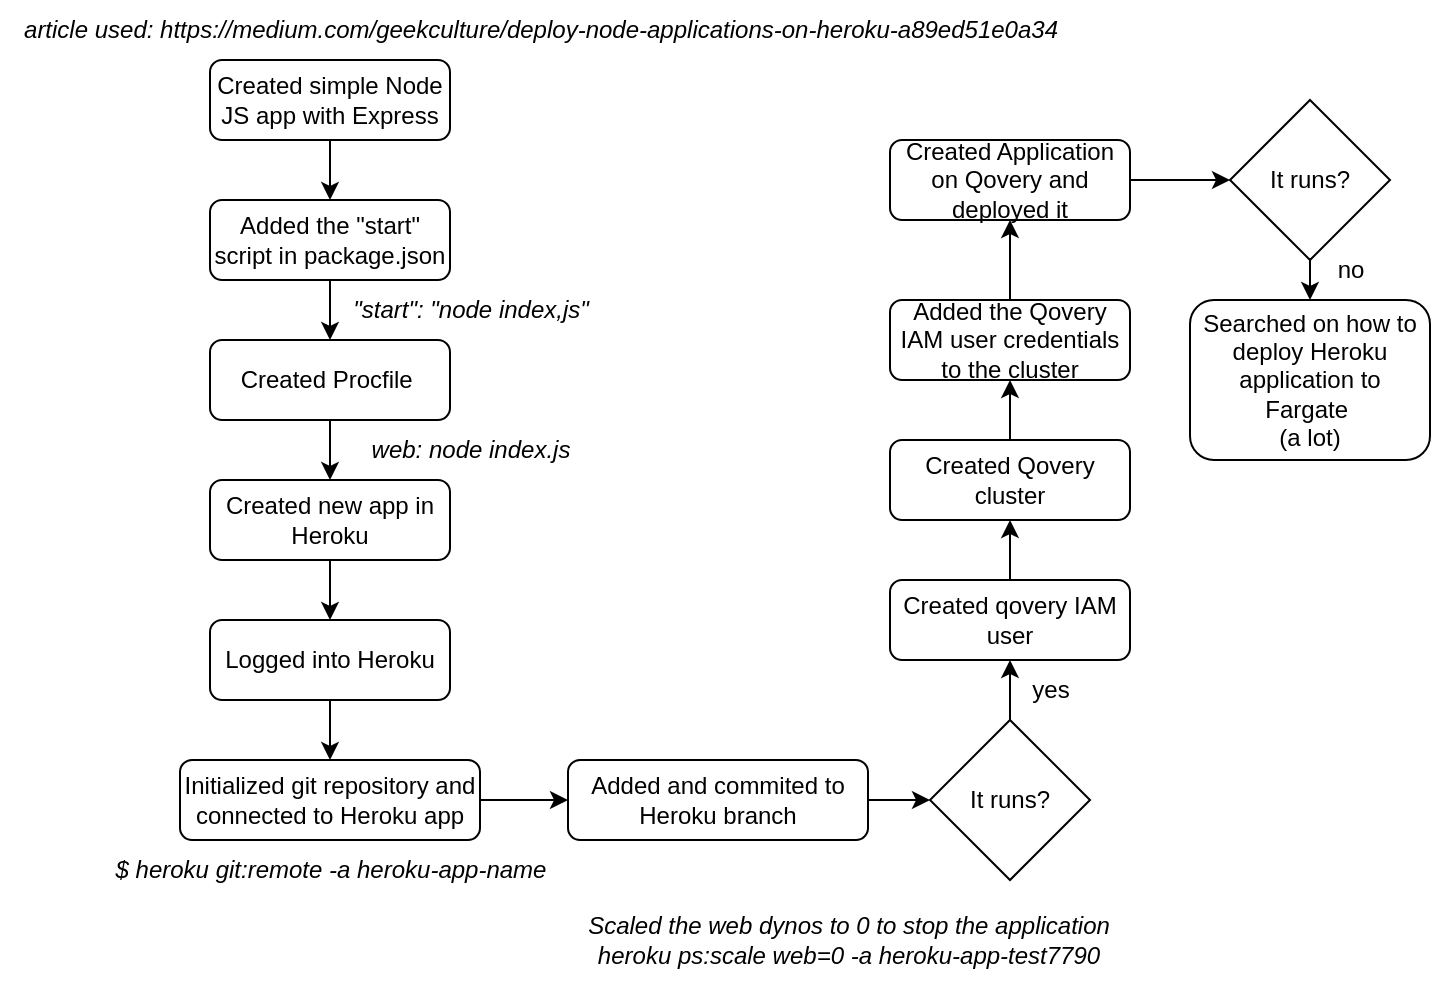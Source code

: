 <mxfile version="21.2.1" type="device">
  <diagram id="C5RBs43oDa-KdzZeNtuy" name="Page-1">
    <mxGraphModel dx="1059" dy="743" grid="1" gridSize="10" guides="1" tooltips="1" connect="1" arrows="1" fold="1" page="1" pageScale="1" pageWidth="827" pageHeight="1169" math="0" shadow="0">
      <root>
        <mxCell id="WIyWlLk6GJQsqaUBKTNV-0" />
        <mxCell id="WIyWlLk6GJQsqaUBKTNV-1" parent="WIyWlLk6GJQsqaUBKTNV-0" />
        <mxCell id="xv_3JATJkNZOGaEbZYAs-9" value="" style="edgeStyle=orthogonalEdgeStyle;rounded=0;orthogonalLoop=1;jettySize=auto;html=1;exitX=0.5;exitY=1;exitDx=0;exitDy=0;" parent="WIyWlLk6GJQsqaUBKTNV-1" source="WIyWlLk6GJQsqaUBKTNV-3" target="xv_3JATJkNZOGaEbZYAs-8" edge="1">
          <mxGeometry relative="1" as="geometry" />
        </mxCell>
        <mxCell id="WIyWlLk6GJQsqaUBKTNV-3" value="Created simple Node JS app with Express" style="rounded=1;whiteSpace=wrap;html=1;fontSize=12;glass=0;strokeWidth=1;shadow=0;" parent="WIyWlLk6GJQsqaUBKTNV-1" vertex="1">
          <mxGeometry x="160" y="80" width="120" height="40" as="geometry" />
        </mxCell>
        <mxCell id="xv_3JATJkNZOGaEbZYAs-4" value="" style="edgeStyle=orthogonalEdgeStyle;rounded=0;orthogonalLoop=1;jettySize=auto;html=1;" parent="WIyWlLk6GJQsqaUBKTNV-1" source="xv_3JATJkNZOGaEbZYAs-0" target="xv_3JATJkNZOGaEbZYAs-3" edge="1">
          <mxGeometry relative="1" as="geometry" />
        </mxCell>
        <mxCell id="xv_3JATJkNZOGaEbZYAs-0" value="Created Procfile&amp;nbsp;" style="rounded=1;whiteSpace=wrap;html=1;fontSize=12;glass=0;strokeWidth=1;shadow=0;" parent="WIyWlLk6GJQsqaUBKTNV-1" vertex="1">
          <mxGeometry x="160" y="220" width="120" height="40" as="geometry" />
        </mxCell>
        <mxCell id="xv_3JATJkNZOGaEbZYAs-6" value="" style="edgeStyle=orthogonalEdgeStyle;rounded=0;orthogonalLoop=1;jettySize=auto;html=1;" parent="WIyWlLk6GJQsqaUBKTNV-1" source="xv_3JATJkNZOGaEbZYAs-3" target="xv_3JATJkNZOGaEbZYAs-5" edge="1">
          <mxGeometry relative="1" as="geometry" />
        </mxCell>
        <mxCell id="xv_3JATJkNZOGaEbZYAs-3" value="Created new app in Heroku" style="rounded=1;whiteSpace=wrap;html=1;fontSize=12;glass=0;strokeWidth=1;shadow=0;" parent="WIyWlLk6GJQsqaUBKTNV-1" vertex="1">
          <mxGeometry x="160" y="290" width="120" height="40" as="geometry" />
        </mxCell>
        <mxCell id="xv_3JATJkNZOGaEbZYAs-13" value="" style="edgeStyle=orthogonalEdgeStyle;rounded=0;orthogonalLoop=1;jettySize=auto;html=1;" parent="WIyWlLk6GJQsqaUBKTNV-1" source="xv_3JATJkNZOGaEbZYAs-5" target="xv_3JATJkNZOGaEbZYAs-12" edge="1">
          <mxGeometry relative="1" as="geometry" />
        </mxCell>
        <mxCell id="xv_3JATJkNZOGaEbZYAs-5" value="Logged into Heroku" style="rounded=1;whiteSpace=wrap;html=1;fontSize=12;glass=0;strokeWidth=1;shadow=0;" parent="WIyWlLk6GJQsqaUBKTNV-1" vertex="1">
          <mxGeometry x="160" y="360" width="120" height="40" as="geometry" />
        </mxCell>
        <mxCell id="xv_3JATJkNZOGaEbZYAs-7" value="&lt;i&gt;article&amp;nbsp;used:&amp;nbsp;https://medium.com/geekculture/deploy-node-applications-on-heroku-a89ed51e0a34&lt;/i&gt;" style="text;html=1;align=center;verticalAlign=middle;resizable=0;points=[];autosize=1;strokeColor=none;fillColor=none;" parent="WIyWlLk6GJQsqaUBKTNV-1" vertex="1">
          <mxGeometry x="55" y="50" width="540" height="30" as="geometry" />
        </mxCell>
        <mxCell id="xv_3JATJkNZOGaEbZYAs-11" style="edgeStyle=orthogonalEdgeStyle;rounded=0;orthogonalLoop=1;jettySize=auto;html=1;exitX=0.5;exitY=1;exitDx=0;exitDy=0;entryX=0.5;entryY=0;entryDx=0;entryDy=0;" parent="WIyWlLk6GJQsqaUBKTNV-1" source="xv_3JATJkNZOGaEbZYAs-8" target="xv_3JATJkNZOGaEbZYAs-0" edge="1">
          <mxGeometry relative="1" as="geometry" />
        </mxCell>
        <mxCell id="xv_3JATJkNZOGaEbZYAs-8" value="Added the &quot;start&quot; script in package.json" style="rounded=1;whiteSpace=wrap;html=1;fontSize=12;glass=0;strokeWidth=1;shadow=0;" parent="WIyWlLk6GJQsqaUBKTNV-1" vertex="1">
          <mxGeometry x="160" y="150" width="120" height="40" as="geometry" />
        </mxCell>
        <mxCell id="xv_3JATJkNZOGaEbZYAs-16" value="" style="edgeStyle=orthogonalEdgeStyle;rounded=0;orthogonalLoop=1;jettySize=auto;html=1;" parent="WIyWlLk6GJQsqaUBKTNV-1" source="xv_3JATJkNZOGaEbZYAs-12" target="xv_3JATJkNZOGaEbZYAs-15" edge="1">
          <mxGeometry relative="1" as="geometry" />
        </mxCell>
        <mxCell id="xv_3JATJkNZOGaEbZYAs-12" value="Initialized git repository and connected to Heroku app" style="rounded=1;whiteSpace=wrap;html=1;fontSize=12;glass=0;strokeWidth=1;shadow=0;" parent="WIyWlLk6GJQsqaUBKTNV-1" vertex="1">
          <mxGeometry x="145" y="430" width="150" height="40" as="geometry" />
        </mxCell>
        <mxCell id="xv_3JATJkNZOGaEbZYAs-14" value="&lt;i&gt;&lt;font style=&quot;font-size: 12px;&quot;&gt;$ heroku git:remote -a heroku-app-name&lt;/font&gt;&lt;/i&gt;" style="text;html=1;align=center;verticalAlign=middle;resizable=0;points=[];autosize=1;strokeColor=none;fillColor=none;" parent="WIyWlLk6GJQsqaUBKTNV-1" vertex="1">
          <mxGeometry x="100" y="470" width="240" height="30" as="geometry" />
        </mxCell>
        <mxCell id="xv_3JATJkNZOGaEbZYAs-21" value="" style="edgeStyle=orthogonalEdgeStyle;rounded=0;orthogonalLoop=1;jettySize=auto;html=1;" parent="WIyWlLk6GJQsqaUBKTNV-1" source="xv_3JATJkNZOGaEbZYAs-15" target="xv_3JATJkNZOGaEbZYAs-20" edge="1">
          <mxGeometry relative="1" as="geometry" />
        </mxCell>
        <mxCell id="xv_3JATJkNZOGaEbZYAs-15" value="Added and commited to Heroku branch" style="rounded=1;whiteSpace=wrap;html=1;fontSize=12;glass=0;strokeWidth=1;shadow=0;" parent="WIyWlLk6GJQsqaUBKTNV-1" vertex="1">
          <mxGeometry x="339" y="430" width="150" height="40" as="geometry" />
        </mxCell>
        <mxCell id="xv_3JATJkNZOGaEbZYAs-17" value="&lt;i&gt;&lt;font style=&quot;font-size: 12px;&quot;&gt;&quot;start&quot;: &quot;node index,js&quot;&lt;/font&gt;&lt;/i&gt;" style="text;html=1;align=center;verticalAlign=middle;resizable=0;points=[];autosize=1;strokeColor=none;fillColor=none;" parent="WIyWlLk6GJQsqaUBKTNV-1" vertex="1">
          <mxGeometry x="220" y="190" width="140" height="30" as="geometry" />
        </mxCell>
        <mxCell id="xv_3JATJkNZOGaEbZYAs-27" value="" style="edgeStyle=orthogonalEdgeStyle;rounded=0;orthogonalLoop=1;jettySize=auto;html=1;" parent="WIyWlLk6GJQsqaUBKTNV-1" source="xv_3JATJkNZOGaEbZYAs-20" target="xv_3JATJkNZOGaEbZYAs-26" edge="1">
          <mxGeometry relative="1" as="geometry" />
        </mxCell>
        <mxCell id="xv_3JATJkNZOGaEbZYAs-20" value="It runs?" style="rhombus;whiteSpace=wrap;html=1;" parent="WIyWlLk6GJQsqaUBKTNV-1" vertex="1">
          <mxGeometry x="520" y="410" width="80" height="80" as="geometry" />
        </mxCell>
        <mxCell id="F6QhuK4oGR0zkBD9OG1N-1" value="" style="edgeStyle=orthogonalEdgeStyle;rounded=0;orthogonalLoop=1;jettySize=auto;html=1;" edge="1" parent="WIyWlLk6GJQsqaUBKTNV-1" source="xv_3JATJkNZOGaEbZYAs-26" target="F6QhuK4oGR0zkBD9OG1N-0">
          <mxGeometry relative="1" as="geometry" />
        </mxCell>
        <mxCell id="xv_3JATJkNZOGaEbZYAs-26" value="Created qovery IAM user" style="rounded=1;whiteSpace=wrap;html=1;fontSize=12;glass=0;strokeWidth=1;shadow=0;" parent="WIyWlLk6GJQsqaUBKTNV-1" vertex="1">
          <mxGeometry x="500" y="340" width="120" height="40" as="geometry" />
        </mxCell>
        <mxCell id="xv_3JATJkNZOGaEbZYAs-28" value="yes" style="text;html=1;align=center;verticalAlign=middle;resizable=0;points=[];autosize=1;strokeColor=none;fillColor=none;" parent="WIyWlLk6GJQsqaUBKTNV-1" vertex="1">
          <mxGeometry x="560" y="380" width="40" height="30" as="geometry" />
        </mxCell>
        <mxCell id="xv_3JATJkNZOGaEbZYAs-29" value="&lt;i style=&quot;border-color: var(--border-color);&quot;&gt;&lt;font style=&quot;font-size: 12px;&quot;&gt;web: node index.js&lt;/font&gt;&lt;/i&gt;" style="text;html=1;align=center;verticalAlign=middle;resizable=0;points=[];autosize=1;strokeColor=none;fillColor=none;" parent="WIyWlLk6GJQsqaUBKTNV-1" vertex="1">
          <mxGeometry x="230" y="260" width="120" height="30" as="geometry" />
        </mxCell>
        <mxCell id="F6QhuK4oGR0zkBD9OG1N-3" value="" style="edgeStyle=orthogonalEdgeStyle;rounded=0;orthogonalLoop=1;jettySize=auto;html=1;" edge="1" parent="WIyWlLk6GJQsqaUBKTNV-1" source="F6QhuK4oGR0zkBD9OG1N-0" target="F6QhuK4oGR0zkBD9OG1N-2">
          <mxGeometry relative="1" as="geometry" />
        </mxCell>
        <mxCell id="F6QhuK4oGR0zkBD9OG1N-0" value="Created Qovery cluster" style="rounded=1;whiteSpace=wrap;html=1;fontSize=12;glass=0;strokeWidth=1;shadow=0;" vertex="1" parent="WIyWlLk6GJQsqaUBKTNV-1">
          <mxGeometry x="500" y="270" width="120" height="40" as="geometry" />
        </mxCell>
        <mxCell id="F6QhuK4oGR0zkBD9OG1N-6" value="" style="edgeStyle=orthogonalEdgeStyle;rounded=0;orthogonalLoop=1;jettySize=auto;html=1;" edge="1" parent="WIyWlLk6GJQsqaUBKTNV-1" source="F6QhuK4oGR0zkBD9OG1N-2" target="F6QhuK4oGR0zkBD9OG1N-5">
          <mxGeometry relative="1" as="geometry" />
        </mxCell>
        <mxCell id="F6QhuK4oGR0zkBD9OG1N-2" value="Added the Qovery IAM user credentials to the cluster" style="rounded=1;whiteSpace=wrap;html=1;fontSize=12;glass=0;strokeWidth=1;shadow=0;" vertex="1" parent="WIyWlLk6GJQsqaUBKTNV-1">
          <mxGeometry x="500" y="200" width="120" height="40" as="geometry" />
        </mxCell>
        <mxCell id="F6QhuK4oGR0zkBD9OG1N-8" value="" style="edgeStyle=orthogonalEdgeStyle;rounded=0;orthogonalLoop=1;jettySize=auto;html=1;" edge="1" parent="WIyWlLk6GJQsqaUBKTNV-1" source="F6QhuK4oGR0zkBD9OG1N-5" target="F6QhuK4oGR0zkBD9OG1N-7">
          <mxGeometry relative="1" as="geometry" />
        </mxCell>
        <mxCell id="F6QhuK4oGR0zkBD9OG1N-5" value="Created Application on Qovery and deployed it" style="rounded=1;whiteSpace=wrap;html=1;fontSize=12;glass=0;strokeWidth=1;shadow=0;" vertex="1" parent="WIyWlLk6GJQsqaUBKTNV-1">
          <mxGeometry x="500" y="120" width="120" height="40" as="geometry" />
        </mxCell>
        <mxCell id="F6QhuK4oGR0zkBD9OG1N-10" style="edgeStyle=orthogonalEdgeStyle;rounded=0;orthogonalLoop=1;jettySize=auto;html=1;exitX=0.5;exitY=1;exitDx=0;exitDy=0;entryX=0.5;entryY=0;entryDx=0;entryDy=0;" edge="1" parent="WIyWlLk6GJQsqaUBKTNV-1" source="F6QhuK4oGR0zkBD9OG1N-7" target="F6QhuK4oGR0zkBD9OG1N-9">
          <mxGeometry relative="1" as="geometry" />
        </mxCell>
        <mxCell id="F6QhuK4oGR0zkBD9OG1N-7" value="It runs?" style="rhombus;whiteSpace=wrap;html=1;" vertex="1" parent="WIyWlLk6GJQsqaUBKTNV-1">
          <mxGeometry x="670" y="100" width="80" height="80" as="geometry" />
        </mxCell>
        <mxCell id="F6QhuK4oGR0zkBD9OG1N-9" value="Searched on how to deploy Heroku application to Fargate&amp;nbsp;&lt;br&gt;(a lot)" style="rounded=1;whiteSpace=wrap;html=1;fontSize=12;glass=0;strokeWidth=1;shadow=0;" vertex="1" parent="WIyWlLk6GJQsqaUBKTNV-1">
          <mxGeometry x="650" y="200" width="120" height="80" as="geometry" />
        </mxCell>
        <mxCell id="F6QhuK4oGR0zkBD9OG1N-12" value="no" style="text;html=1;align=center;verticalAlign=middle;resizable=0;points=[];autosize=1;strokeColor=none;fillColor=none;" vertex="1" parent="WIyWlLk6GJQsqaUBKTNV-1">
          <mxGeometry x="710" y="170" width="40" height="30" as="geometry" />
        </mxCell>
        <mxCell id="F6QhuK4oGR0zkBD9OG1N-15" value="&lt;i&gt;Scaled the web dynos to 0 to stop the application&lt;br&gt;heroku ps:scale web=0 -a heroku-app-test7790&lt;/i&gt;" style="text;html=1;align=center;verticalAlign=middle;resizable=0;points=[];autosize=1;strokeColor=none;fillColor=none;" vertex="1" parent="WIyWlLk6GJQsqaUBKTNV-1">
          <mxGeometry x="339" y="500" width="280" height="40" as="geometry" />
        </mxCell>
      </root>
    </mxGraphModel>
  </diagram>
</mxfile>
